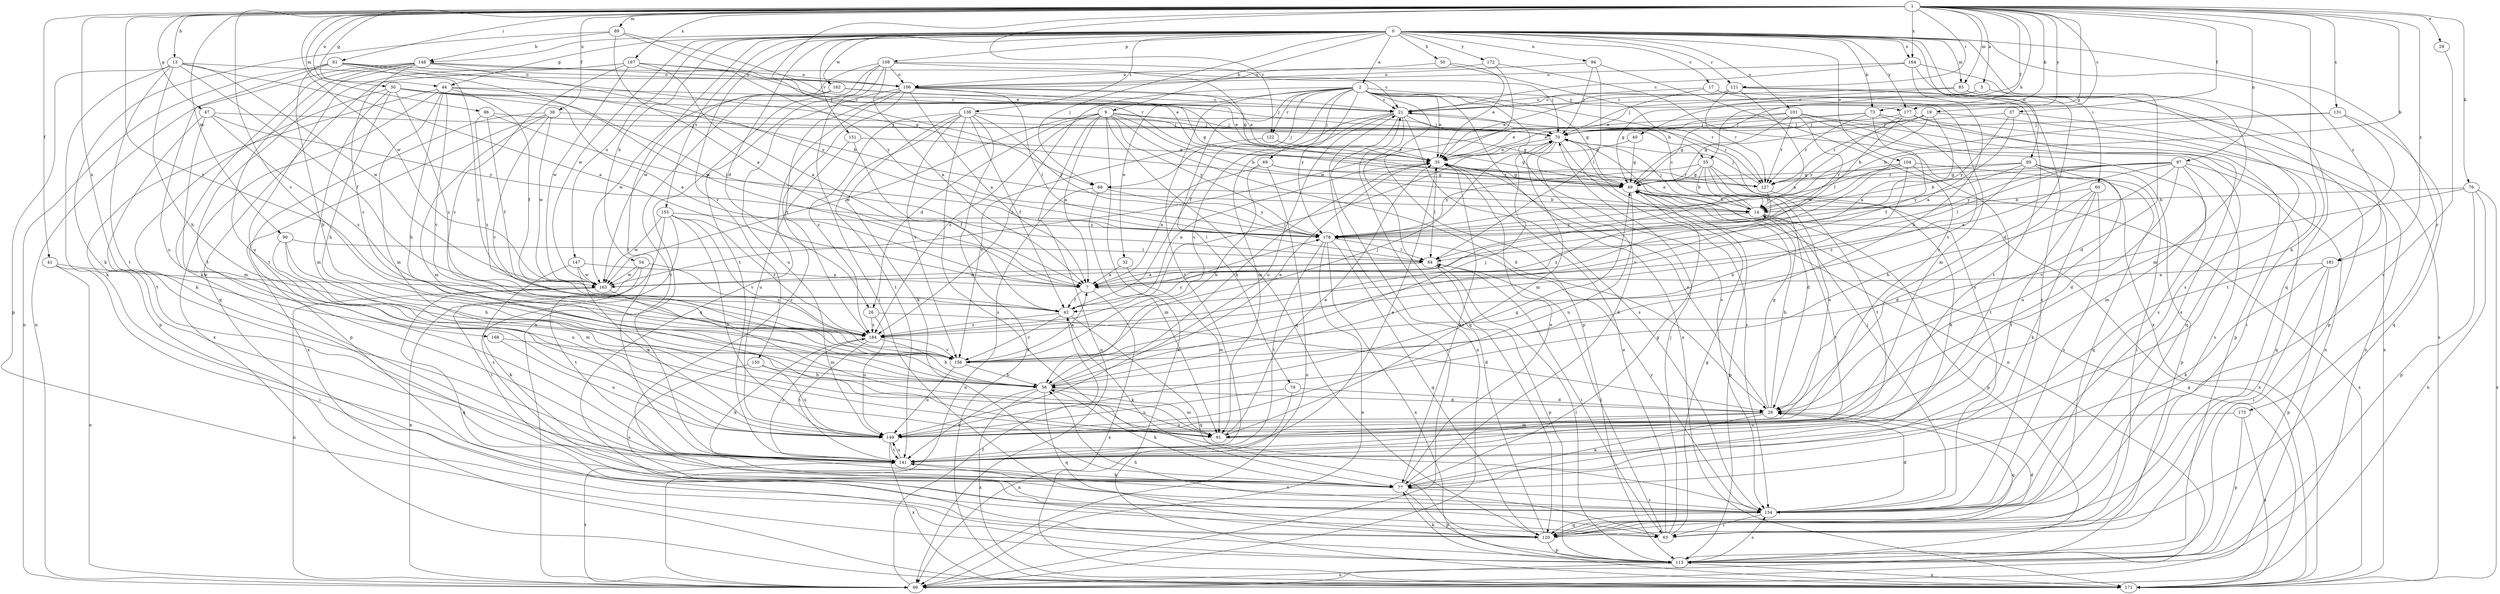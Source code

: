strict digraph  {
0;
1;
2;
5;
7;
9;
13;
14;
17;
19;
21;
26;
28;
29;
30;
32;
35;
37;
38;
40;
41;
42;
44;
47;
49;
50;
54;
55;
56;
60;
61;
63;
68;
69;
70;
73;
76;
77;
79;
84;
85;
86;
89;
90;
91;
94;
95;
97;
99;
101;
104;
106;
108;
113;
120;
121;
122;
127;
131;
134;
138;
141;
147;
148;
149;
150;
151;
155;
156;
162;
163;
164;
167;
168;
171;
172;
173;
177;
178;
181;
184;
0 -> 2  [label=a];
0 -> 9  [label=b];
0 -> 17  [label=c];
0 -> 26  [label=d];
0 -> 44  [label=g];
0 -> 50  [label=h];
0 -> 54  [label=h];
0 -> 60  [label=i];
0 -> 68  [label=j];
0 -> 73  [label=k];
0 -> 85  [label=m];
0 -> 94  [label=n];
0 -> 95  [label=n];
0 -> 101  [label=o];
0 -> 104  [label=o];
0 -> 108  [label=p];
0 -> 120  [label=q];
0 -> 121  [label=r];
0 -> 138  [label=t];
0 -> 141  [label=t];
0 -> 147  [label=u];
0 -> 148  [label=u];
0 -> 150  [label=v];
0 -> 151  [label=v];
0 -> 155  [label=v];
0 -> 162  [label=w];
0 -> 163  [label=w];
0 -> 164  [label=x];
0 -> 172  [label=y];
0 -> 173  [label=y];
0 -> 177  [label=y];
0 -> 181  [label=z];
1 -> 5  [label=a];
1 -> 13  [label=b];
1 -> 14  [label=b];
1 -> 19  [label=c];
1 -> 29  [label=e];
1 -> 30  [label=e];
1 -> 37  [label=f];
1 -> 38  [label=f];
1 -> 40  [label=f];
1 -> 41  [label=f];
1 -> 44  [label=g];
1 -> 47  [label=g];
1 -> 49  [label=g];
1 -> 55  [label=h];
1 -> 61  [label=i];
1 -> 68  [label=j];
1 -> 73  [label=k];
1 -> 76  [label=k];
1 -> 77  [label=k];
1 -> 85  [label=m];
1 -> 86  [label=m];
1 -> 89  [label=m];
1 -> 90  [label=m];
1 -> 97  [label=n];
1 -> 121  [label=r];
1 -> 122  [label=r];
1 -> 131  [label=s];
1 -> 156  [label=v];
1 -> 163  [label=w];
1 -> 164  [label=x];
1 -> 167  [label=x];
1 -> 168  [label=x];
1 -> 177  [label=y];
1 -> 181  [label=z];
1 -> 184  [label=z];
2 -> 21  [label=c];
2 -> 32  [label=e];
2 -> 35  [label=e];
2 -> 42  [label=f];
2 -> 49  [label=g];
2 -> 68  [label=j];
2 -> 69  [label=j];
2 -> 79  [label=l];
2 -> 113  [label=p];
2 -> 122  [label=r];
2 -> 127  [label=r];
2 -> 134  [label=s];
2 -> 141  [label=t];
2 -> 171  [label=x];
2 -> 177  [label=y];
2 -> 178  [label=y];
2 -> 184  [label=z];
5 -> 21  [label=c];
5 -> 49  [label=g];
5 -> 91  [label=m];
7 -> 42  [label=f];
7 -> 171  [label=x];
9 -> 7  [label=a];
9 -> 14  [label=b];
9 -> 26  [label=d];
9 -> 28  [label=d];
9 -> 55  [label=h];
9 -> 70  [label=j];
9 -> 99  [label=n];
9 -> 120  [label=q];
9 -> 163  [label=w];
9 -> 171  [label=x];
9 -> 178  [label=y];
9 -> 184  [label=z];
13 -> 7  [label=a];
13 -> 42  [label=f];
13 -> 56  [label=h];
13 -> 77  [label=k];
13 -> 106  [label=o];
13 -> 113  [label=p];
13 -> 141  [label=t];
13 -> 163  [label=w];
14 -> 21  [label=c];
14 -> 35  [label=e];
14 -> 70  [label=j];
14 -> 113  [label=p];
14 -> 141  [label=t];
14 -> 178  [label=y];
17 -> 21  [label=c];
17 -> 70  [label=j];
17 -> 91  [label=m];
17 -> 171  [label=x];
19 -> 7  [label=a];
19 -> 14  [label=b];
19 -> 49  [label=g];
19 -> 63  [label=i];
19 -> 70  [label=j];
19 -> 127  [label=r];
21 -> 70  [label=j];
21 -> 91  [label=m];
21 -> 99  [label=n];
21 -> 120  [label=q];
21 -> 127  [label=r];
21 -> 134  [label=s];
21 -> 149  [label=u];
21 -> 156  [label=v];
26 -> 28  [label=d];
26 -> 149  [label=u];
26 -> 184  [label=z];
28 -> 14  [label=b];
28 -> 35  [label=e];
28 -> 49  [label=g];
28 -> 77  [label=k];
28 -> 91  [label=m];
28 -> 120  [label=q];
28 -> 149  [label=u];
29 -> 134  [label=s];
30 -> 7  [label=a];
30 -> 21  [label=c];
30 -> 56  [label=h];
30 -> 70  [label=j];
30 -> 77  [label=k];
30 -> 84  [label=l];
30 -> 91  [label=m];
30 -> 184  [label=z];
32 -> 7  [label=a];
32 -> 91  [label=m];
35 -> 49  [label=g];
35 -> 56  [label=h];
35 -> 77  [label=k];
35 -> 84  [label=l];
35 -> 127  [label=r];
37 -> 7  [label=a];
37 -> 70  [label=j];
37 -> 99  [label=n];
37 -> 178  [label=y];
38 -> 70  [label=j];
38 -> 91  [label=m];
38 -> 113  [label=p];
38 -> 156  [label=v];
38 -> 163  [label=w];
38 -> 171  [label=x];
40 -> 35  [label=e];
40 -> 49  [label=g];
41 -> 63  [label=i];
41 -> 99  [label=n];
41 -> 163  [label=w];
42 -> 35  [label=e];
42 -> 70  [label=j];
42 -> 77  [label=k];
42 -> 120  [label=q];
42 -> 156  [label=v];
42 -> 184  [label=z];
44 -> 14  [label=b];
44 -> 21  [label=c];
44 -> 42  [label=f];
44 -> 56  [label=h];
44 -> 91  [label=m];
44 -> 113  [label=p];
44 -> 156  [label=v];
44 -> 171  [label=x];
47 -> 70  [label=j];
47 -> 91  [label=m];
47 -> 141  [label=t];
47 -> 178  [label=y];
47 -> 184  [label=z];
49 -> 14  [label=b];
49 -> 113  [label=p];
49 -> 149  [label=u];
49 -> 171  [label=x];
50 -> 35  [label=e];
50 -> 106  [label=o];
50 -> 134  [label=s];
54 -> 99  [label=n];
54 -> 141  [label=t];
54 -> 163  [label=w];
54 -> 184  [label=z];
55 -> 14  [label=b];
55 -> 28  [label=d];
55 -> 49  [label=g];
55 -> 77  [label=k];
55 -> 141  [label=t];
55 -> 149  [label=u];
55 -> 178  [label=y];
56 -> 28  [label=d];
56 -> 35  [label=e];
56 -> 70  [label=j];
56 -> 91  [label=m];
56 -> 120  [label=q];
56 -> 141  [label=t];
56 -> 171  [label=x];
60 -> 14  [label=b];
60 -> 28  [label=d];
60 -> 77  [label=k];
60 -> 134  [label=s];
60 -> 141  [label=t];
61 -> 7  [label=a];
61 -> 49  [label=g];
61 -> 56  [label=h];
61 -> 99  [label=n];
61 -> 106  [label=o];
61 -> 149  [label=u];
61 -> 184  [label=z];
63 -> 35  [label=e];
63 -> 49  [label=g];
63 -> 56  [label=h];
63 -> 70  [label=j];
63 -> 84  [label=l];
68 -> 14  [label=b];
68 -> 91  [label=m];
68 -> 99  [label=n];
68 -> 178  [label=y];
69 -> 7  [label=a];
69 -> 49  [label=g];
69 -> 56  [label=h];
69 -> 99  [label=n];
69 -> 127  [label=r];
70 -> 35  [label=e];
70 -> 77  [label=k];
70 -> 91  [label=m];
70 -> 99  [label=n];
70 -> 134  [label=s];
73 -> 35  [label=e];
73 -> 42  [label=f];
73 -> 70  [label=j];
73 -> 113  [label=p];
73 -> 127  [label=r];
73 -> 156  [label=v];
76 -> 14  [label=b];
76 -> 99  [label=n];
76 -> 113  [label=p];
76 -> 156  [label=v];
76 -> 171  [label=x];
77 -> 35  [label=e];
77 -> 49  [label=g];
77 -> 56  [label=h];
77 -> 113  [label=p];
77 -> 134  [label=s];
79 -> 28  [label=d];
79 -> 99  [label=n];
79 -> 149  [label=u];
84 -> 7  [label=a];
84 -> 63  [label=i];
84 -> 113  [label=p];
84 -> 163  [label=w];
85 -> 21  [label=c];
85 -> 28  [label=d];
85 -> 35  [label=e];
85 -> 113  [label=p];
86 -> 42  [label=f];
86 -> 70  [label=j];
86 -> 178  [label=y];
86 -> 184  [label=z];
89 -> 7  [label=a];
89 -> 35  [label=e];
89 -> 77  [label=k];
89 -> 127  [label=r];
89 -> 148  [label=b];
90 -> 56  [label=h];
90 -> 84  [label=l];
90 -> 91  [label=m];
90 -> 149  [label=u];
91 -> 35  [label=e];
94 -> 70  [label=j];
94 -> 84  [label=l];
94 -> 106  [label=o];
94 -> 149  [label=u];
95 -> 49  [label=g];
95 -> 63  [label=i];
95 -> 113  [label=p];
95 -> 127  [label=r];
95 -> 149  [label=u];
95 -> 178  [label=y];
95 -> 184  [label=z];
97 -> 7  [label=a];
97 -> 14  [label=b];
97 -> 28  [label=d];
97 -> 49  [label=g];
97 -> 56  [label=h];
97 -> 84  [label=l];
97 -> 91  [label=m];
97 -> 120  [label=q];
97 -> 134  [label=s];
97 -> 178  [label=y];
99 -> 21  [label=c];
99 -> 42  [label=f];
99 -> 141  [label=t];
101 -> 35  [label=e];
101 -> 49  [label=g];
101 -> 70  [label=j];
101 -> 99  [label=n];
101 -> 120  [label=q];
101 -> 127  [label=r];
101 -> 134  [label=s];
101 -> 163  [label=w];
104 -> 56  [label=h];
104 -> 120  [label=q];
104 -> 127  [label=r];
104 -> 141  [label=t];
104 -> 156  [label=v];
104 -> 178  [label=y];
106 -> 7  [label=a];
106 -> 21  [label=c];
106 -> 35  [label=e];
106 -> 49  [label=g];
106 -> 84  [label=l];
106 -> 120  [label=q];
106 -> 134  [label=s];
106 -> 149  [label=u];
106 -> 184  [label=z];
108 -> 7  [label=a];
108 -> 49  [label=g];
108 -> 63  [label=i];
108 -> 70  [label=j];
108 -> 99  [label=n];
108 -> 106  [label=o];
108 -> 141  [label=t];
108 -> 163  [label=w];
113 -> 77  [label=k];
113 -> 84  [label=l];
113 -> 99  [label=n];
113 -> 134  [label=s];
113 -> 171  [label=x];
120 -> 21  [label=c];
120 -> 28  [label=d];
120 -> 113  [label=p];
121 -> 7  [label=a];
121 -> 21  [label=c];
121 -> 35  [label=e];
121 -> 127  [label=r];
121 -> 134  [label=s];
121 -> 141  [label=t];
122 -> 35  [label=e];
122 -> 49  [label=g];
122 -> 156  [label=v];
127 -> 70  [label=j];
127 -> 171  [label=x];
127 -> 184  [label=z];
131 -> 14  [label=b];
131 -> 70  [label=j];
131 -> 120  [label=q];
131 -> 141  [label=t];
134 -> 28  [label=d];
134 -> 63  [label=i];
134 -> 70  [label=j];
134 -> 120  [label=q];
134 -> 141  [label=t];
134 -> 178  [label=y];
138 -> 42  [label=f];
138 -> 49  [label=g];
138 -> 70  [label=j];
138 -> 77  [label=k];
138 -> 134  [label=s];
138 -> 141  [label=t];
138 -> 156  [label=v];
138 -> 171  [label=x];
138 -> 178  [label=y];
138 -> 184  [label=z];
141 -> 35  [label=e];
141 -> 77  [label=k];
141 -> 149  [label=u];
141 -> 184  [label=z];
147 -> 7  [label=a];
147 -> 77  [label=k];
147 -> 149  [label=u];
147 -> 163  [label=w];
148 -> 21  [label=c];
148 -> 77  [label=k];
148 -> 99  [label=n];
148 -> 106  [label=o];
148 -> 141  [label=t];
148 -> 149  [label=u];
148 -> 156  [label=v];
148 -> 178  [label=y];
149 -> 49  [label=g];
149 -> 141  [label=t];
149 -> 171  [label=x];
150 -> 56  [label=h];
150 -> 134  [label=s];
150 -> 149  [label=u];
151 -> 35  [label=e];
151 -> 42  [label=f];
151 -> 149  [label=u];
155 -> 63  [label=i];
155 -> 134  [label=s];
155 -> 149  [label=u];
155 -> 156  [label=v];
155 -> 163  [label=w];
155 -> 178  [label=y];
155 -> 184  [label=z];
156 -> 7  [label=a];
156 -> 56  [label=h];
156 -> 70  [label=j];
156 -> 149  [label=u];
162 -> 21  [label=c];
162 -> 35  [label=e];
162 -> 141  [label=t];
162 -> 163  [label=w];
163 -> 91  [label=m];
163 -> 99  [label=n];
163 -> 120  [label=q];
164 -> 21  [label=c];
164 -> 28  [label=d];
164 -> 56  [label=h];
164 -> 106  [label=o];
164 -> 134  [label=s];
167 -> 7  [label=a];
167 -> 35  [label=e];
167 -> 106  [label=o];
167 -> 120  [label=q];
167 -> 141  [label=t];
167 -> 156  [label=v];
167 -> 163  [label=w];
167 -> 178  [label=y];
168 -> 149  [label=u];
168 -> 156  [label=v];
171 -> 49  [label=g];
172 -> 106  [label=o];
172 -> 163  [label=w];
172 -> 171  [label=x];
173 -> 113  [label=p];
173 -> 149  [label=u];
173 -> 171  [label=x];
177 -> 70  [label=j];
177 -> 84  [label=l];
177 -> 134  [label=s];
177 -> 171  [label=x];
177 -> 178  [label=y];
178 -> 84  [label=l];
178 -> 99  [label=n];
178 -> 120  [label=q];
178 -> 141  [label=t];
178 -> 171  [label=x];
181 -> 7  [label=a];
181 -> 63  [label=i];
181 -> 77  [label=k];
181 -> 113  [label=p];
184 -> 56  [label=h];
184 -> 77  [label=k];
184 -> 141  [label=t];
184 -> 156  [label=v];
184 -> 178  [label=y];
}
